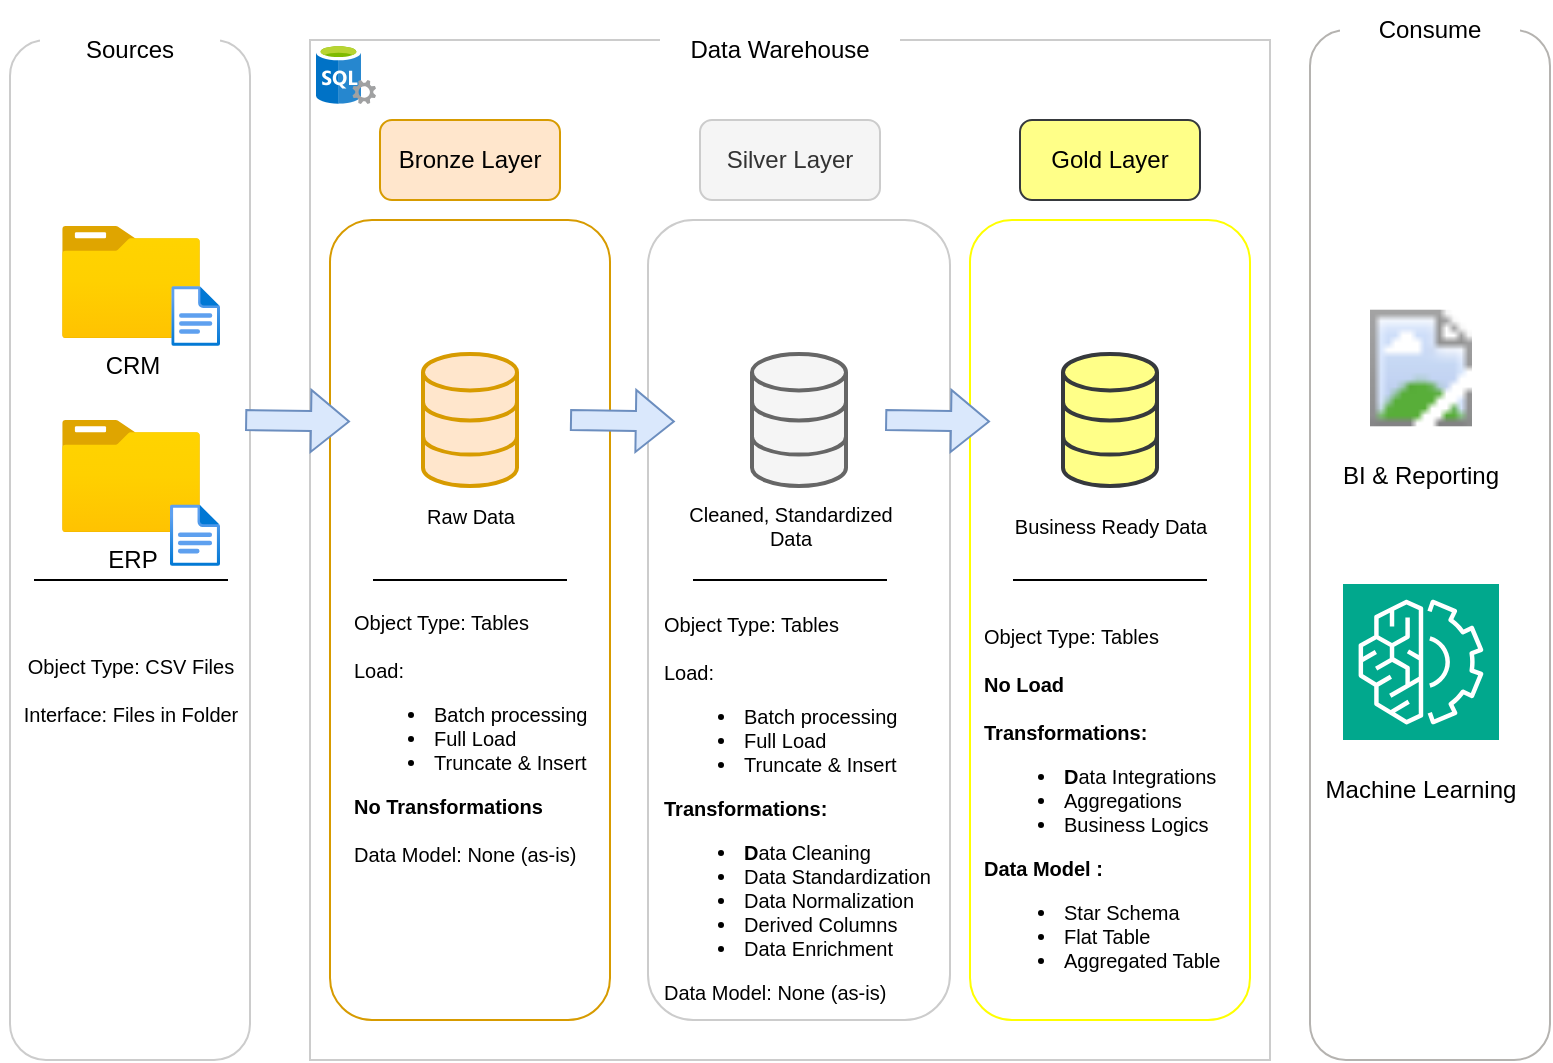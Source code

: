 <mxfile version="27.2.0">
  <diagram name="Page-1" id="vTEOvhsr5JrFZ-_WM1To">
    <mxGraphModel dx="1158" dy="586" grid="1" gridSize="10" guides="1" tooltips="1" connect="1" arrows="1" fold="1" page="1" pageScale="1" pageWidth="827" pageHeight="1169" math="0" shadow="0">
      <root>
        <mxCell id="0" />
        <mxCell id="1" parent="0" />
        <mxCell id="VYd1PxfPraEnJU2G0BSo-1" value="" style="rounded=1;whiteSpace=wrap;html=1;strokeColor=#CCCCCC;" parent="1" vertex="1">
          <mxGeometry x="175" y="120" width="120" height="510" as="geometry" />
        </mxCell>
        <mxCell id="VYd1PxfPraEnJU2G0BSo-2" value="Sources" style="rounded=0;whiteSpace=wrap;html=1;strokeColor=none;" parent="1" vertex="1">
          <mxGeometry x="190" y="110" width="90" height="30" as="geometry" />
        </mxCell>
        <mxCell id="VYd1PxfPraEnJU2G0BSo-3" style="edgeStyle=orthogonalEdgeStyle;rounded=0;orthogonalLoop=1;jettySize=auto;html=1;exitX=0.5;exitY=1;exitDx=0;exitDy=0;" parent="1" source="VYd1PxfPraEnJU2G0BSo-2" target="VYd1PxfPraEnJU2G0BSo-2" edge="1">
          <mxGeometry relative="1" as="geometry" />
        </mxCell>
        <mxCell id="VYd1PxfPraEnJU2G0BSo-4" value="" style="rounded=0;whiteSpace=wrap;html=1;strokeColor=#CCCCCC;fontSize=20;" parent="1" vertex="1">
          <mxGeometry x="325" y="120" width="480" height="510" as="geometry" />
        </mxCell>
        <mxCell id="VYd1PxfPraEnJU2G0BSo-5" value="Data Warehouse" style="rounded=0;whiteSpace=wrap;html=1;strokeColor=none;" parent="1" vertex="1">
          <mxGeometry x="500" y="110" width="120" height="30" as="geometry" />
        </mxCell>
        <mxCell id="VYd1PxfPraEnJU2G0BSo-6" value="" style="rounded=1;whiteSpace=wrap;html=1;strokeColor=light-dark(#b5b3b0, #996500);" parent="1" vertex="1">
          <mxGeometry x="825" y="115" width="120" height="515" as="geometry" />
        </mxCell>
        <mxCell id="VYd1PxfPraEnJU2G0BSo-7" value="Consume" style="rounded=0;whiteSpace=wrap;html=1;strokeColor=none;" parent="1" vertex="1">
          <mxGeometry x="840" y="100" width="90" height="30" as="geometry" />
        </mxCell>
        <mxCell id="VYd1PxfPraEnJU2G0BSo-8" value="Bronze Layer" style="rounded=1;whiteSpace=wrap;html=1;fillColor=#ffe6cc;strokeColor=#d79b00;" parent="1" vertex="1">
          <mxGeometry x="360" y="160" width="90" height="40" as="geometry" />
        </mxCell>
        <mxCell id="VYd1PxfPraEnJU2G0BSo-9" value="" style="rounded=1;whiteSpace=wrap;html=1;fillColor=none;strokeColor=#d79b00;" parent="1" vertex="1">
          <mxGeometry x="335" y="210" width="140" height="400" as="geometry" />
        </mxCell>
        <mxCell id="VYd1PxfPraEnJU2G0BSo-10" value="Silver Layer" style="rounded=1;whiteSpace=wrap;html=1;fillColor=#f5f5f5;strokeColor=#CCCCCC;fontColor=#333333;" parent="1" vertex="1">
          <mxGeometry x="520" y="160" width="90" height="40" as="geometry" />
        </mxCell>
        <mxCell id="VYd1PxfPraEnJU2G0BSo-11" value="" style="rounded=1;whiteSpace=wrap;html=1;fillColor=none;strokeColor=#CCCCCC;" parent="1" vertex="1">
          <mxGeometry x="494" y="210" width="151" height="400" as="geometry" />
        </mxCell>
        <mxCell id="VYd1PxfPraEnJU2G0BSo-12" value="Gold Layer" style="rounded=1;whiteSpace=wrap;html=1;fillColor=#ffff88;strokeColor=#36393d;" parent="1" vertex="1">
          <mxGeometry x="680" y="160" width="90" height="40" as="geometry" />
        </mxCell>
        <mxCell id="VYd1PxfPraEnJU2G0BSo-13" value="" style="rounded=1;whiteSpace=wrap;html=1;fillColor=none;strokeColor=#FFFF00;" parent="1" vertex="1">
          <mxGeometry x="655" y="210" width="140" height="400" as="geometry" />
        </mxCell>
        <mxCell id="VYd1PxfPraEnJU2G0BSo-14" value="CRM" style="image;aspect=fixed;html=1;points=[];align=center;fontSize=12;image=img/lib/azure2/general/Folder_Blank.svg;" parent="1" vertex="1">
          <mxGeometry x="201" y="213" width="69" height="56.0" as="geometry" />
        </mxCell>
        <mxCell id="VYd1PxfPraEnJU2G0BSo-16" value="" style="image;aspect=fixed;html=1;points=[];align=center;fontSize=12;image=img/lib/azure2/general/File.svg;" parent="1" vertex="1">
          <mxGeometry x="255.65" y="243" width="24.35" height="30" as="geometry" />
        </mxCell>
        <mxCell id="VYd1PxfPraEnJU2G0BSo-17" value="ERP" style="image;aspect=fixed;html=1;points=[];align=center;fontSize=12;image=img/lib/azure2/general/Folder_Blank.svg;" parent="1" vertex="1">
          <mxGeometry x="201" y="310" width="69" height="56.0" as="geometry" />
        </mxCell>
        <mxCell id="VYd1PxfPraEnJU2G0BSo-18" value="" style="image;aspect=fixed;html=1;points=[];align=center;fontSize=12;image=img/lib/azure2/general/File.svg;" parent="1" vertex="1">
          <mxGeometry x="255" y="352.2" width="25" height="30.8" as="geometry" />
        </mxCell>
        <mxCell id="VYd1PxfPraEnJU2G0BSo-24" value="" style="endArrow=none;html=1;rounded=0;" parent="1" edge="1">
          <mxGeometry width="50" height="50" relative="1" as="geometry">
            <mxPoint x="187" y="390" as="sourcePoint" />
            <mxPoint x="284" y="390" as="targetPoint" />
          </mxGeometry>
        </mxCell>
        <mxCell id="VYd1PxfPraEnJU2G0BSo-25" value="Object Type: CSV Files&lt;div&gt;&lt;br&gt;&lt;div&gt;Interface: Files in Folder&lt;/div&gt;&lt;/div&gt;" style="text;html=1;align=center;verticalAlign=middle;resizable=0;points=[];autosize=1;strokeColor=none;fillColor=none;fontSize=10;" parent="1" vertex="1">
          <mxGeometry x="170" y="420" width="130" height="50" as="geometry" />
        </mxCell>
        <mxCell id="VYd1PxfPraEnJU2G0BSo-28" value="" style="html=1;verticalLabelPosition=bottom;align=center;labelBackgroundColor=#ffffff;verticalAlign=top;strokeWidth=2;strokeColor=#d79b00;shadow=0;dashed=0;shape=mxgraph.ios7.icons.data;fillColor=#ffe6cc;" parent="1" vertex="1">
          <mxGeometry x="381.5" y="277" width="47" height="66" as="geometry" />
        </mxCell>
        <mxCell id="VYd1PxfPraEnJU2G0BSo-29" value="" style="html=1;verticalLabelPosition=bottom;align=center;labelBackgroundColor=#ffffff;verticalAlign=top;strokeWidth=2;strokeColor=#666666;shadow=0;dashed=0;shape=mxgraph.ios7.icons.data;fillColor=#f5f5f5;fontColor=#333333;" parent="1" vertex="1">
          <mxGeometry x="546" y="277" width="47" height="66" as="geometry" />
        </mxCell>
        <mxCell id="VYd1PxfPraEnJU2G0BSo-30" value="" style="html=1;verticalLabelPosition=bottom;align=center;labelBackgroundColor=#ffffff;verticalAlign=top;strokeWidth=2;strokeColor=#36393d;shadow=0;dashed=0;shape=mxgraph.ios7.icons.data;fillColor=#ffff88;" parent="1" vertex="1">
          <mxGeometry x="701.5" y="277" width="47" height="66" as="geometry" />
        </mxCell>
        <mxCell id="VYd1PxfPraEnJU2G0BSo-31" value="" style="shape=flexArrow;endArrow=classic;html=1;rounded=0;exitX=-0.062;exitY=0.564;exitDx=0;exitDy=0;exitPerimeter=0;fillColor=#dae8fc;strokeColor=#6c8ebf;" parent="1" edge="1">
          <mxGeometry width="50" height="50" relative="1" as="geometry">
            <mxPoint x="292.586" y="310.004" as="sourcePoint" />
            <mxPoint x="345" y="310.78" as="targetPoint" />
          </mxGeometry>
        </mxCell>
        <mxCell id="VYd1PxfPraEnJU2G0BSo-34" value="" style="shape=flexArrow;endArrow=classic;html=1;rounded=0;exitX=-0.062;exitY=0.564;exitDx=0;exitDy=0;exitPerimeter=0;fillColor=#dae8fc;strokeColor=#6c8ebf;" parent="1" edge="1">
          <mxGeometry width="50" height="50" relative="1" as="geometry">
            <mxPoint x="455" y="310" as="sourcePoint" />
            <mxPoint x="507.414" y="310.776" as="targetPoint" />
          </mxGeometry>
        </mxCell>
        <mxCell id="VYd1PxfPraEnJU2G0BSo-35" value="" style="shape=flexArrow;endArrow=classic;html=1;rounded=0;exitX=-0.062;exitY=0.564;exitDx=0;exitDy=0;exitPerimeter=0;fillColor=#dae8fc;strokeColor=#6c8ebf;" parent="1" edge="1">
          <mxGeometry width="50" height="50" relative="1" as="geometry">
            <mxPoint x="612.59" y="310" as="sourcePoint" />
            <mxPoint x="665.004" y="310.776" as="targetPoint" />
          </mxGeometry>
        </mxCell>
        <mxCell id="VYd1PxfPraEnJU2G0BSo-36" value="" style="endArrow=none;html=1;rounded=0;" parent="1" edge="1">
          <mxGeometry width="50" height="50" relative="1" as="geometry">
            <mxPoint x="356.5" y="390" as="sourcePoint" />
            <mxPoint x="453.5" y="390" as="targetPoint" />
          </mxGeometry>
        </mxCell>
        <mxCell id="VYd1PxfPraEnJU2G0BSo-37" value="" style="endArrow=none;html=1;rounded=0;" parent="1" edge="1">
          <mxGeometry width="50" height="50" relative="1" as="geometry">
            <mxPoint x="516.5" y="390" as="sourcePoint" />
            <mxPoint x="613.5" y="390" as="targetPoint" />
          </mxGeometry>
        </mxCell>
        <mxCell id="VYd1PxfPraEnJU2G0BSo-38" value="" style="endArrow=none;html=1;rounded=0;" parent="1" edge="1">
          <mxGeometry width="50" height="50" relative="1" as="geometry">
            <mxPoint x="676.5" y="390" as="sourcePoint" />
            <mxPoint x="773.5" y="390" as="targetPoint" />
          </mxGeometry>
        </mxCell>
        <mxCell id="VYd1PxfPraEnJU2G0BSo-39" value="Raw Data" style="text;html=1;align=center;verticalAlign=middle;resizable=0;points=[];autosize=1;strokeColor=none;fillColor=none;fontSize=10;" parent="1" vertex="1">
          <mxGeometry x="370" y="343" width="70" height="30" as="geometry" />
        </mxCell>
        <mxCell id="VYd1PxfPraEnJU2G0BSo-40" value="Cleaned, Standardized&lt;div&gt;Data&lt;span style=&quot;color: rgba(0, 0, 0, 0); font-family: monospace; font-size: 0px; text-align: start; background-color: transparent;&quot;&gt;%3CmxGraphModel%3E%3Croot%3E%3CmxCell%20id%3D%220%22%2F%3E%3CmxCell%20id%3D%221%22%20parent%3D%220%22%2F%3E%3CmxCell%20id%3D%222%22%20value%3D%22Raw%20Data%22%20style%3D%22text%3Bhtml%3D1%3Balign%3Dcenter%3BverticalAlign%3Dmiddle%3Bresizable%3D0%3Bpoints%3D%5B%5D%3Bautosize%3D1%3BstrokeColor%3Dnone%3BfillColor%3Dnone%3BfontSize%3D10%3B%22%20vertex%3D%221%22%20parent%3D%221%22%3E%3CmxGeometry%20x%3D%22265%22%20y%3D%22353%22%20width%3D%2270%22%20height%3D%2230%22%20as%3D%22geometry%22%2F%3E%3C%2FmxCell%3E%3C%2Froot%3E%3C%2FmxGraphModel%3E&lt;/span&gt;&lt;/div&gt;" style="text;html=1;align=center;verticalAlign=middle;resizable=0;points=[];autosize=1;strokeColor=none;fillColor=none;fontSize=10;" parent="1" vertex="1">
          <mxGeometry x="500" y="343" width="130" height="40" as="geometry" />
        </mxCell>
        <mxCell id="VYd1PxfPraEnJU2G0BSo-41" value="Business Ready Data" style="text;html=1;align=center;verticalAlign=middle;resizable=0;points=[];autosize=1;strokeColor=none;fillColor=none;fontSize=10;" parent="1" vertex="1">
          <mxGeometry x="665" y="348" width="120" height="30" as="geometry" />
        </mxCell>
        <mxCell id="VYd1PxfPraEnJU2G0BSo-42" value="Object Type: Tables&lt;div&gt;&lt;br&gt;&lt;div style=&quot;&quot;&gt;Load:&lt;/div&gt;&lt;div style=&quot;&quot;&gt;&lt;ul&gt;&lt;li&gt;Batch processing&lt;/li&gt;&lt;li&gt;Full Load&lt;/li&gt;&lt;li&gt;Truncate &amp;amp; Insert&lt;/li&gt;&lt;/ul&gt;&lt;div&gt;&lt;b&gt;No Transformations&lt;/b&gt;&lt;/div&gt;&lt;div&gt;&lt;br&gt;&lt;/div&gt;&lt;div&gt;Data Model: None (as-is)&lt;/div&gt;&lt;/div&gt;&lt;/div&gt;&lt;div style=&quot;&quot;&gt;&lt;br&gt;&lt;/div&gt;" style="text;html=1;align=left;verticalAlign=middle;resizable=0;points=[];autosize=1;strokeColor=none;fillColor=none;fontSize=10;" parent="1" vertex="1">
          <mxGeometry x="345" y="400" width="140" height="150" as="geometry" />
        </mxCell>
        <mxCell id="VYd1PxfPraEnJU2G0BSo-43" value="Object Type: Tables&lt;div&gt;&lt;br&gt;&lt;div style=&quot;&quot;&gt;Load:&lt;/div&gt;&lt;div style=&quot;&quot;&gt;&lt;ul&gt;&lt;li&gt;Batch processing&lt;/li&gt;&lt;li&gt;Full Load&lt;/li&gt;&lt;li&gt;Truncate &amp;amp; Insert&lt;/li&gt;&lt;/ul&gt;&lt;div&gt;&lt;b&gt;Transformations:&lt;/b&gt;&lt;/div&gt;&lt;div&gt;&lt;ul&gt;&lt;li&gt;&lt;b&gt;D&lt;/b&gt;ata Cleaning&lt;/li&gt;&lt;li&gt;Data Standardization&lt;/li&gt;&lt;li&gt;Data Normalization&lt;/li&gt;&lt;li&gt;Derived Columns&lt;/li&gt;&lt;li&gt;Data Enrichment&lt;/li&gt;&lt;/ul&gt;&lt;/div&gt;&lt;div&gt;Data Model: None (as-is)&lt;/div&gt;&lt;/div&gt;&lt;/div&gt;&lt;div style=&quot;&quot;&gt;&lt;br&gt;&lt;/div&gt;" style="text;html=1;align=left;verticalAlign=middle;resizable=0;points=[];autosize=1;strokeColor=none;fillColor=none;fontSize=10;" parent="1" vertex="1">
          <mxGeometry x="500" y="400" width="160" height="220" as="geometry" />
        </mxCell>
        <mxCell id="VYd1PxfPraEnJU2G0BSo-44" value="Object Type: Tables&lt;div&gt;&lt;br&gt;&lt;div style=&quot;&quot;&gt;&lt;b&gt;No Load&lt;/b&gt;&lt;/div&gt;&lt;div style=&quot;&quot;&gt;&lt;br&gt;&lt;/div&gt;&lt;div style=&quot;&quot;&gt;&lt;div&gt;&lt;b&gt;Transformations:&lt;/b&gt;&lt;/div&gt;&lt;div&gt;&lt;ul&gt;&lt;li&gt;&lt;b&gt;D&lt;/b&gt;ata Integrations&lt;/li&gt;&lt;li&gt;Aggregations&lt;/li&gt;&lt;li&gt;Business Logics&lt;/li&gt;&lt;/ul&gt;&lt;/div&gt;&lt;div&gt;&lt;b&gt;Data Model :&amp;nbsp;&lt;/b&gt;&lt;/div&gt;&lt;div&gt;&lt;ul&gt;&lt;li&gt;Star Schema&lt;/li&gt;&lt;li&gt;Flat Table&lt;/li&gt;&lt;li&gt;Aggregated Table&lt;/li&gt;&lt;/ul&gt;&lt;/div&gt;&lt;/div&gt;&lt;/div&gt;&lt;div style=&quot;&quot;&gt;&lt;br&gt;&lt;/div&gt;" style="text;html=1;align=left;verticalAlign=middle;resizable=0;points=[];autosize=1;strokeColor=none;fillColor=none;fontSize=10;" parent="1" vertex="1">
          <mxGeometry x="660" y="405" width="140" height="210" as="geometry" />
        </mxCell>
        <mxCell id="VYd1PxfPraEnJU2G0BSo-48" value="" style="image;aspect=fixed;html=1;points=[];align=center;fontSize=12;image=img/lib/azure2/power_platform/PowerBI.svg;" parent="1" vertex="1">
          <mxGeometry x="855" y="250" width="51" height="68" as="geometry" />
        </mxCell>
        <mxCell id="VYd1PxfPraEnJU2G0BSo-49" value="" style="sketch=0;points=[[0,0,0],[0.25,0,0],[0.5,0,0],[0.75,0,0],[1,0,0],[0,1,0],[0.25,1,0],[0.5,1,0],[0.75,1,0],[1,1,0],[0,0.25,0],[0,0.5,0],[0,0.75,0],[1,0.25,0],[1,0.5,0],[1,0.75,0]];outlineConnect=0;fontColor=#232F3E;fillColor=#01A88D;strokeColor=#ffffff;dashed=0;verticalLabelPosition=bottom;verticalAlign=top;align=center;html=1;fontSize=12;fontStyle=0;aspect=fixed;shape=mxgraph.aws4.resourceIcon;resIcon=mxgraph.aws4.machine_learning;" parent="1" vertex="1">
          <mxGeometry x="841.5" y="392" width="78" height="78" as="geometry" />
        </mxCell>
        <mxCell id="VYd1PxfPraEnJU2G0BSo-50" value="BI &amp;amp; Reporting" style="text;html=1;align=center;verticalAlign=middle;resizable=0;points=[];autosize=1;strokeColor=none;fillColor=none;" parent="1" vertex="1">
          <mxGeometry x="830" y="323" width="100" height="30" as="geometry" />
        </mxCell>
        <mxCell id="VYd1PxfPraEnJU2G0BSo-52" value="Machine Learning" style="text;html=1;align=center;verticalAlign=middle;resizable=0;points=[];autosize=1;strokeColor=none;fillColor=none;" parent="1" vertex="1">
          <mxGeometry x="820" y="480" width="120" height="30" as="geometry" />
        </mxCell>
        <mxCell id="OMVCMoedBHivVfTxwQLU-1" value="" style="image;sketch=0;aspect=fixed;html=1;points=[];align=center;fontSize=12;image=img/lib/mscae/SQL_Servers.svg;" vertex="1" parent="1">
          <mxGeometry x="328" y="122" width="30" height="30" as="geometry" />
        </mxCell>
      </root>
    </mxGraphModel>
  </diagram>
</mxfile>
